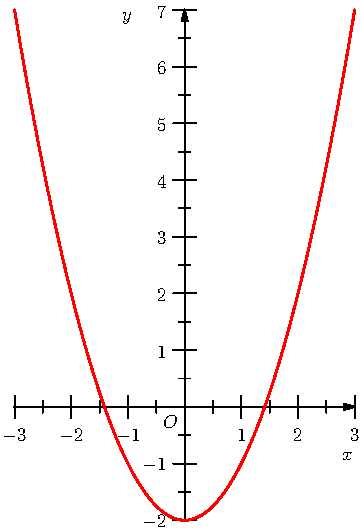 
import graph;
import contour;
usepackage("mathrsfs");
unitsize(x=1cm,y=1cm);
transform ec=scale(.8);
xaxis(ec*"$x$",Ticks(ec*Label(), NoZero), Arrow(2mm));
yaxis(ec*"$y$", Ticks(ec*Label(), NoZero), Arrow(2mm));
labelx(ec*"$O$",0,SW);
real f(real x) {return x^2-2;}
// on évite les valeurs 
path c1=graph(f,-3,3);
draw(c1,red+bp);
//label(string(v),(0,0));
//dot((30,f(30)));
//xlimits(0,60,Crop); // on coupe ce qui dépasse
/*real decho(real a,real b,int nmax,real err=0.001){
	path c1=graph(f,0,3); 
	if(f(a)==0)
		return a;
	else if(f(b)==0)
		return b;
	else if(f(a)*f(b)>0)
		return -1;
	else{
		int n=1;
		real x;
		dot((a,f(a)),blue);
		dot((b,f(b)),blue);
		draw((a,0)--(a,f(a)),bp+dashed+blue);
		draw((b,0)--(b,f(b)),bp+dashed+blue);
		fill((a,0)--c1--(b,0)--cycle,lightblue+opacity(0.5));
		draw(c1,bp+red);
		if(f(a)<0)
			label("a",(a,f(a)),SE,bp+blue);
		else
			label("a",(a,f(a)),N,bp+blue);
		if(f(b)<0)
			label("b",(b,f(b)),S,bp+blue);
		else
			label("b",(b,f(b)),N,bp+blue);	
		while(n<nmax+1){
			x=(a+b)/2;
					//	label(string(n)+" "+string(a)+" "+string(f(a))+"  "+string(b)+" "+string(f(b))+"  "+string(x)+""+string(f(x))+"   "+string((b-a)/2),(0,-n*10));
			if(f(x)==0 ||  (b-a)/2<err)
				return x;
			else
				n=n+1;
			if(f(a)*f(x)>0)
				a=x;
			else
				b=x;
			if(n<6 || n==nmax){
				dot((x,f(x)),blue);
				if(f(x)<0)
					label("x"+string(n-1),(x,f(x)),filltype=Fill(lightyellow),S);
				else{
					label("x"+string(n-1),(x,f(x)),filltype=Fill(lightyellow),N);}
				draw((x,0)--(x,f(x)),bp+dashed+green);
			}
		}
		return x;
		
	}
}
decho(0,3,12);*/
